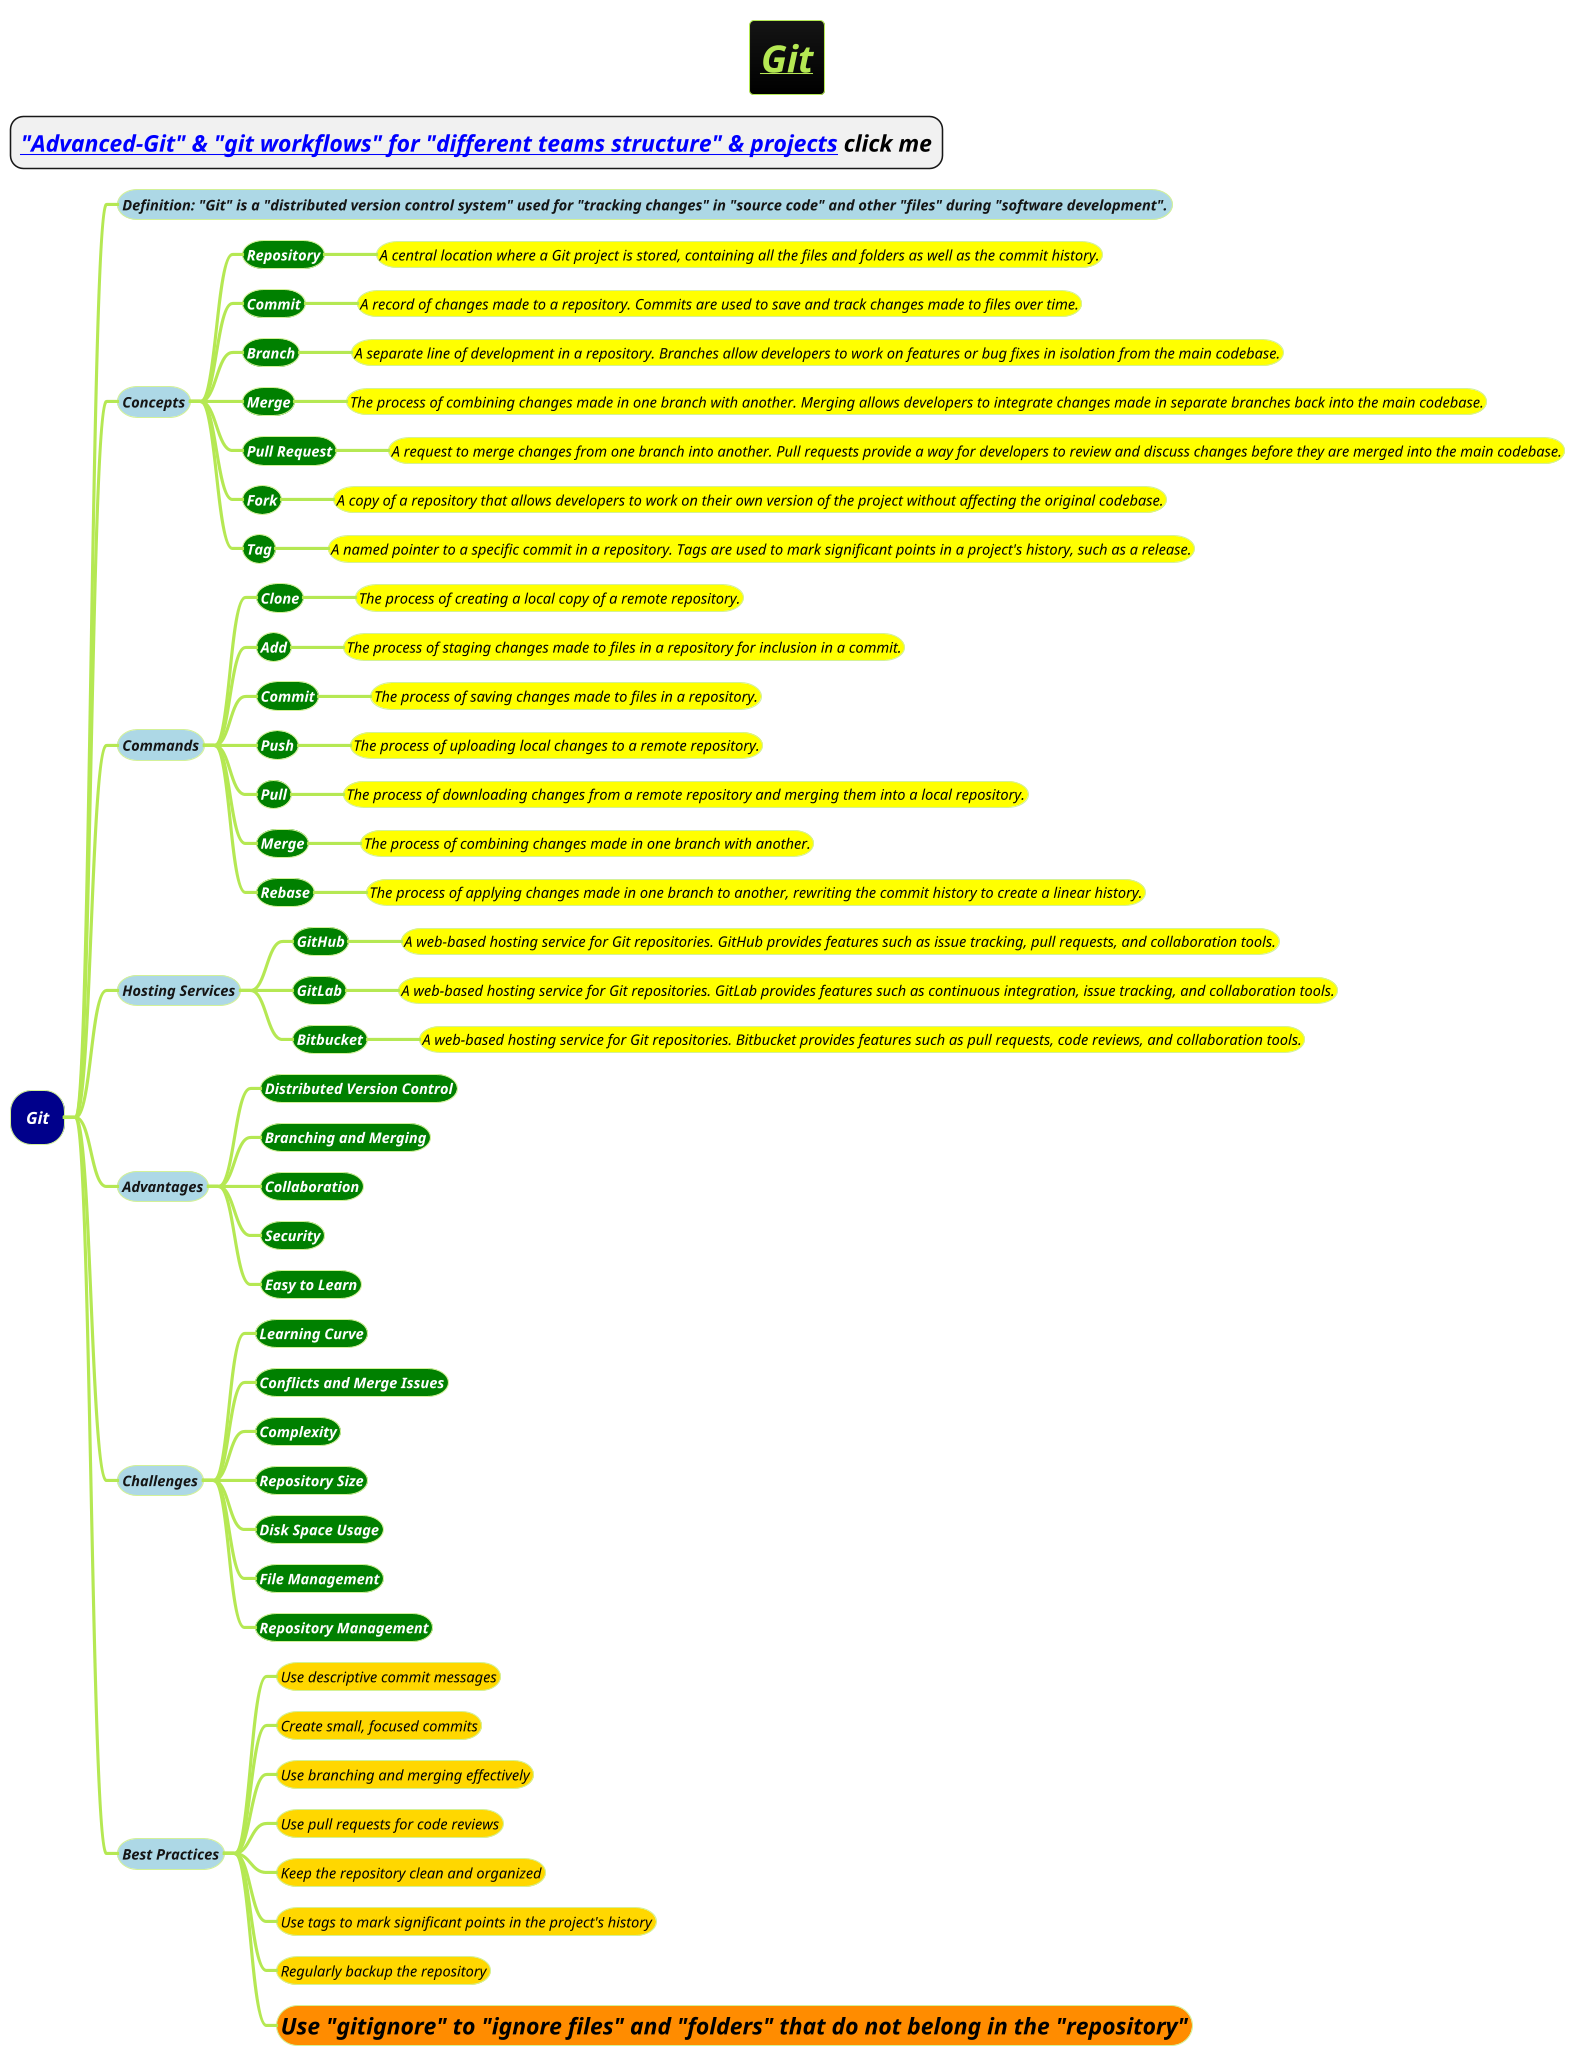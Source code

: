 @startmindmap
title =<i><b><u>Git
* =<i>[[docs/3-devops/git/Advanced-Git.puml "Advanced-Git" & "git workflows" for "different teams structure" & projects]] click me
!theme hacker

*[#darkblue] <color #white><i>Git
**[#lightblue] <i><color #blac><size:14>Definition: "Git" is a "distributed version control system" used for "tracking changes" in "source code" and other "files" during "software development".
**[#lightblue] <i><color #blac><size:14>Concepts
***[#green] <b><i><color #white><size:14>Repository
****[#yellow] <i><color #black><size:14>A central location where a Git project is stored, containing all the files and folders as well as the commit history.
***[#green] <b><i><color #white><size:14>Commit
****[#yellow] <i><color #black><size:14>A record of changes made to a repository. Commits are used to save and track changes made to files over time.
***[#green] <b><i><color #white><size:14>Branch
****[#yellow] <i><color #black><size:14>A separate line of development in a repository. Branches allow developers to work on features or bug fixes in isolation from the main codebase.
***[#green] <b><i><color #white><size:14>Merge
****[#yellow] <i><color #black><size:14>The process of combining changes made in one branch with another. Merging allows developers to integrate changes made in separate branches back into the main codebase.
***[#green] <b><i><color #white><size:14>Pull Request
****[#yellow] <i><color #black><size:14>A request to merge changes from one branch into another. Pull requests provide a way for developers to review and discuss changes before they are merged into the main codebase.
***[#green] <b><i><color #white><size:14>Fork
****[#yellow] <i><color #black><size:14>A copy of a repository that allows developers to work on their own version of the project without affecting the original codebase.
***[#green] <b><i><color #white><size:14>Tag
****[#yellow] <i><color #black><size:14>A named pointer to a specific commit in a repository. Tags are used to mark significant points in a project's history, such as a release.
**[#lightblue] <i><color #blac><size:14>Commands
***[#green] <b><i><color #white><size:14>Clone
****[#yellow] <i><color #black><size:14>The process of creating a local copy of a remote repository.
***[#green] <b><i><color #white><size:14>Add
****[#yellow] <i><color #black><size:14>The process of staging changes made to files in a repository for inclusion in a commit.
***[#green] <b><i><color #white><size:14>Commit
****[#yellow] <i><color #black><size:14>The process of saving changes made to files in a repository.
***[#green] <b><i><color #white><size:14>Push
****[#yellow] <i><color #black><size:14>The process of uploading local changes to a remote repository.
***[#green] <b><i><color #white><size:14>Pull
****[#yellow] <i><color #black><size:14>The process of downloading changes from a remote repository and merging them into a local repository.
***[#green] <b><i><color #white><size:14>Merge
****[#yellow] <i><color #black><size:14>The process of combining changes made in one branch with another.
***[#green] <b><i><color #white><size:14>Rebase
****[#yellow] <i><color #black><size:14>The process of applying changes made in one branch to another, rewriting the commit history to create a linear history.
**[#lightblue] <i><color #blac><size:14>Hosting Services
***[#green] <b><i><color #white><size:14>GitHub
****[#yellow] <i><color #black><size:14>A web-based hosting service for Git repositories. GitHub provides features such as issue tracking, pull requests, and collaboration tools.
***[#green] <b><i><color #white><size:14>GitLab
****[#yellow] <i><color #black><size:14>A web-based hosting service for Git repositories. GitLab provides features such as continuous integration, issue tracking, and collaboration tools.
***[#green] <b><i><color #white><size:14>Bitbucket
****[#yellow] <i><color #black><size:14>A web-based hosting service for Git repositories. Bitbucket provides features such as pull requests, code reviews, and collaboration tools.
**[#lightblue] <i><color #blac><size:14>Advantages
***[#green] <b><i><color #white><size:14>Distributed Version Control
***[#green] <b><i><color #white><size:14>Branching and Merging
***[#green] <b><i><color #white><size:14>Collaboration
***[#green] <b><i><color #white><size:14>Security
***[#green] <b><i><color #white><size:14>Easy to Learn
**[#lightblue] <i><color #blac><size:14>Challenges
***[#green] <b><i><color #white><size:14>Learning Curve
***[#green] <b><i><color #white><size:14>Conflicts and Merge Issues
***[#green] <b><i><color #white><size:14>Complexity
***[#green] <b><i><color #white><size:14>Repository Size
***[#green] <b><i><color #white><size:14>Disk Space Usage
***[#green] <b><i><color #white><size:14>File Management
***[#green] <b><i><color #white><size:14>Repository Management
**[#lightblue] <i><color #blac><size:14>Best Practices
***[#gold] <i><color #black><size:14>Use descriptive commit messages
***[#gold] <i><color #black><size:14>Create small, focused commits
***[#gold] <i><color #black><size:14>Use branching and merging effectively
***[#gold] <i><color #black><size:14>Use pull requests for code reviews
***[#gold] <i><color #black><size:14>Keep the repository clean and organized
***[#gold] <i><color #black><size:14>Use tags to mark significant points in the project's history
***[#gold] <i><color #black><size:14>Regularly backup the repository
***[#darkorange] <i><color #black><size:22><b>Use "gitignore" to "ignore files" and "folders" that do not belong in the "repository"
@endmindmap
